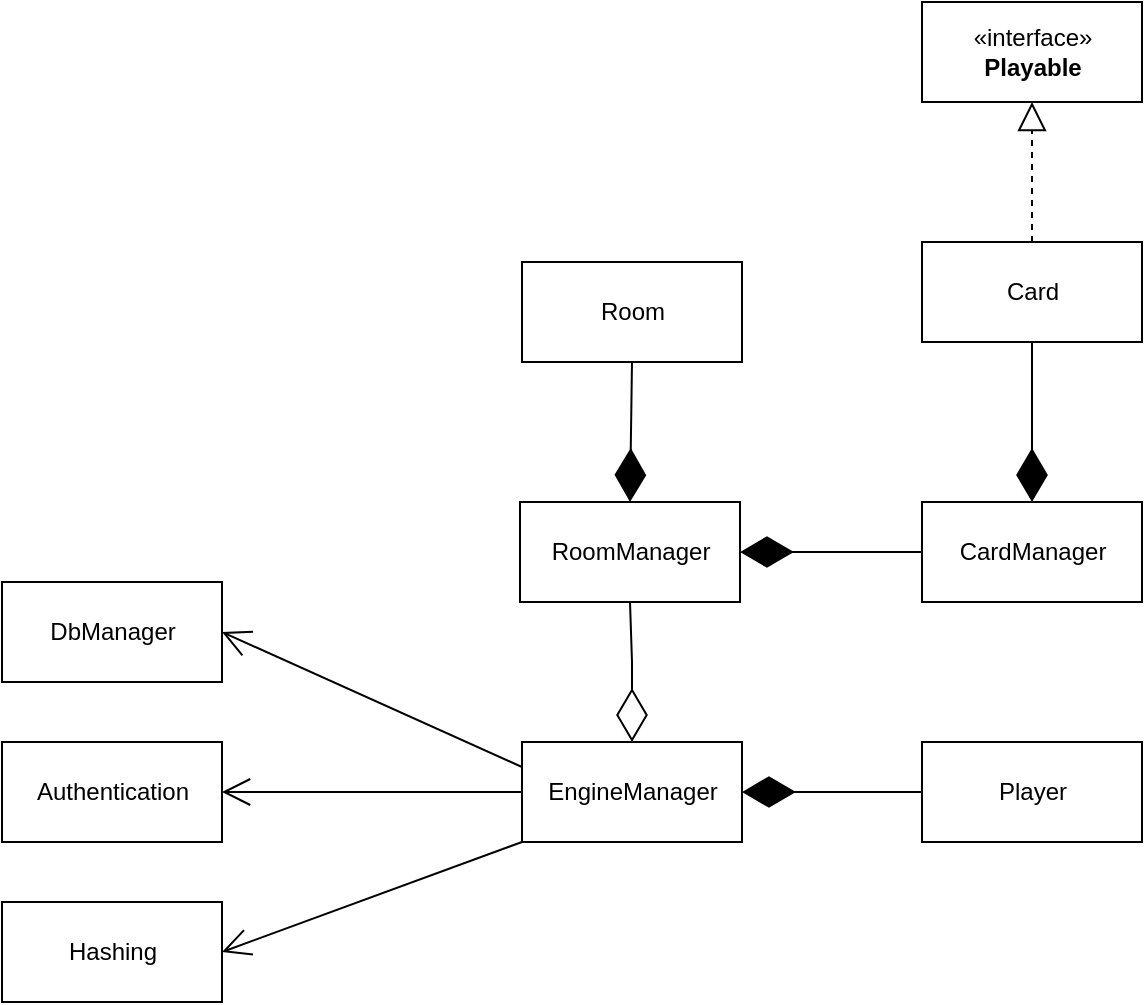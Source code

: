<mxfile version="18.0.1" type="device"><diagram id="C5RBs43oDa-KdzZeNtuy" name="Page-1"><mxGraphModel dx="1038" dy="649" grid="1" gridSize="10" guides="1" tooltips="1" connect="1" arrows="1" fold="1" page="1" pageScale="1" pageWidth="827" pageHeight="1169" math="0" shadow="0"><root><mxCell id="WIyWlLk6GJQsqaUBKTNV-0"/><mxCell id="WIyWlLk6GJQsqaUBKTNV-1" parent="WIyWlLk6GJQsqaUBKTNV-0"/><mxCell id="D5TNNKvxLqJRYsQFAPFb-0" value="«interface»&lt;br&gt;&lt;b&gt;Playable&lt;/b&gt;" style="html=1;" vertex="1" parent="WIyWlLk6GJQsqaUBKTNV-1"><mxGeometry x="560" y="30" width="110" height="50" as="geometry"/></mxCell><mxCell id="D5TNNKvxLqJRYsQFAPFb-1" value="Card" style="html=1;" vertex="1" parent="WIyWlLk6GJQsqaUBKTNV-1"><mxGeometry x="560" y="150" width="110" height="50" as="geometry"/></mxCell><mxCell id="D5TNNKvxLqJRYsQFAPFb-2" value="Room" style="html=1;" vertex="1" parent="WIyWlLk6GJQsqaUBKTNV-1"><mxGeometry x="360" y="160" width="110" height="50" as="geometry"/></mxCell><mxCell id="D5TNNKvxLqJRYsQFAPFb-3" value="Hashing" style="html=1;" vertex="1" parent="WIyWlLk6GJQsqaUBKTNV-1"><mxGeometry x="100" y="480" width="110" height="50" as="geometry"/></mxCell><mxCell id="D5TNNKvxLqJRYsQFAPFb-4" value="" style="endArrow=block;dashed=1;endFill=0;endSize=12;html=1;rounded=0;exitX=0.5;exitY=0;exitDx=0;exitDy=0;entryX=0.5;entryY=1;entryDx=0;entryDy=0;" edge="1" parent="WIyWlLk6GJQsqaUBKTNV-1" source="D5TNNKvxLqJRYsQFAPFb-1" target="D5TNNKvxLqJRYsQFAPFb-0"><mxGeometry width="160" relative="1" as="geometry"><mxPoint x="740" y="120" as="sourcePoint"/><mxPoint x="900" y="120" as="targetPoint"/></mxGeometry></mxCell><mxCell id="D5TNNKvxLqJRYsQFAPFb-5" value="RoomManager" style="html=1;" vertex="1" parent="WIyWlLk6GJQsqaUBKTNV-1"><mxGeometry x="359" y="280" width="110" height="50" as="geometry"/></mxCell><mxCell id="D5TNNKvxLqJRYsQFAPFb-6" value="Player" style="html=1;" vertex="1" parent="WIyWlLk6GJQsqaUBKTNV-1"><mxGeometry x="560" y="400" width="110" height="50" as="geometry"/></mxCell><mxCell id="D5TNNKvxLqJRYsQFAPFb-7" value="" style="endArrow=diamondThin;endFill=1;endSize=24;html=1;rounded=0;entryX=0.5;entryY=0;entryDx=0;entryDy=0;exitX=0.5;exitY=1;exitDx=0;exitDy=0;" edge="1" parent="WIyWlLk6GJQsqaUBKTNV-1" source="D5TNNKvxLqJRYsQFAPFb-2" target="D5TNNKvxLqJRYsQFAPFb-5"><mxGeometry width="160" relative="1" as="geometry"><mxPoint x="239" y="390" as="sourcePoint"/><mxPoint x="399" y="390" as="targetPoint"/></mxGeometry></mxCell><mxCell id="D5TNNKvxLqJRYsQFAPFb-8" value="Authentication" style="html=1;" vertex="1" parent="WIyWlLk6GJQsqaUBKTNV-1"><mxGeometry x="100" y="400" width="110" height="50" as="geometry"/></mxCell><mxCell id="D5TNNKvxLqJRYsQFAPFb-9" value="CardManager" style="html=1;" vertex="1" parent="WIyWlLk6GJQsqaUBKTNV-1"><mxGeometry x="560" y="280" width="110" height="50" as="geometry"/></mxCell><mxCell id="D5TNNKvxLqJRYsQFAPFb-10" value="" style="endArrow=diamondThin;endFill=1;endSize=24;html=1;rounded=0;entryX=0.5;entryY=0;entryDx=0;entryDy=0;exitX=0.5;exitY=1;exitDx=0;exitDy=0;" edge="1" parent="WIyWlLk6GJQsqaUBKTNV-1" source="D5TNNKvxLqJRYsQFAPFb-1" target="D5TNNKvxLqJRYsQFAPFb-9"><mxGeometry width="160" relative="1" as="geometry"><mxPoint x="560" y="430" as="sourcePoint"/><mxPoint x="720" y="430" as="targetPoint"/></mxGeometry></mxCell><mxCell id="D5TNNKvxLqJRYsQFAPFb-11" value="DbManager" style="html=1;" vertex="1" parent="WIyWlLk6GJQsqaUBKTNV-1"><mxGeometry x="100" y="320" width="110" height="50" as="geometry"/></mxCell><mxCell id="D5TNNKvxLqJRYsQFAPFb-12" value="EngineManager" style="html=1;" vertex="1" parent="WIyWlLk6GJQsqaUBKTNV-1"><mxGeometry x="360" y="400" width="110" height="50" as="geometry"/></mxCell><mxCell id="D5TNNKvxLqJRYsQFAPFb-13" value="" style="endArrow=diamondThin;endFill=0;endSize=24;html=1;rounded=0;entryX=0.5;entryY=0;entryDx=0;entryDy=0;exitX=0.5;exitY=1;exitDx=0;exitDy=0;" edge="1" parent="WIyWlLk6GJQsqaUBKTNV-1" source="D5TNNKvxLqJRYsQFAPFb-5" target="D5TNNKvxLqJRYsQFAPFb-12"><mxGeometry width="160" relative="1" as="geometry"><mxPoint x="640" y="440" as="sourcePoint"/><mxPoint x="800" y="440" as="targetPoint"/><Array as="points"><mxPoint x="415" y="360"/></Array></mxGeometry></mxCell><mxCell id="D5TNNKvxLqJRYsQFAPFb-16" value="" style="endArrow=diamondThin;endFill=1;endSize=24;html=1;rounded=0;entryX=1;entryY=0.5;entryDx=0;entryDy=0;exitX=0;exitY=0.5;exitDx=0;exitDy=0;" edge="1" parent="WIyWlLk6GJQsqaUBKTNV-1" source="D5TNNKvxLqJRYsQFAPFb-9" target="D5TNNKvxLqJRYsQFAPFb-5"><mxGeometry width="160" relative="1" as="geometry"><mxPoint x="450" y="330" as="sourcePoint"/><mxPoint x="610" y="330" as="targetPoint"/></mxGeometry></mxCell><mxCell id="D5TNNKvxLqJRYsQFAPFb-18" value="" style="endArrow=open;endFill=1;endSize=12;html=1;rounded=0;exitX=0;exitY=0.25;exitDx=0;exitDy=0;entryX=1;entryY=0.5;entryDx=0;entryDy=0;" edge="1" parent="WIyWlLk6GJQsqaUBKTNV-1" source="D5TNNKvxLqJRYsQFAPFb-12" target="D5TNNKvxLqJRYsQFAPFb-11"><mxGeometry width="160" relative="1" as="geometry"><mxPoint x="450" y="430" as="sourcePoint"/><mxPoint x="610" y="430" as="targetPoint"/></mxGeometry></mxCell><mxCell id="D5TNNKvxLqJRYsQFAPFb-19" value="" style="endArrow=open;endFill=1;endSize=12;html=1;rounded=0;exitX=0;exitY=0.5;exitDx=0;exitDy=0;entryX=1;entryY=0.5;entryDx=0;entryDy=0;" edge="1" parent="WIyWlLk6GJQsqaUBKTNV-1" source="D5TNNKvxLqJRYsQFAPFb-12" target="D5TNNKvxLqJRYsQFAPFb-8"><mxGeometry width="160" relative="1" as="geometry"><mxPoint x="450" y="430" as="sourcePoint"/><mxPoint x="610" y="430" as="targetPoint"/></mxGeometry></mxCell><mxCell id="D5TNNKvxLqJRYsQFAPFb-20" value="" style="endArrow=open;endFill=1;endSize=12;html=1;rounded=0;exitX=0;exitY=1;exitDx=0;exitDy=0;entryX=1;entryY=0.5;entryDx=0;entryDy=0;" edge="1" parent="WIyWlLk6GJQsqaUBKTNV-1" source="D5TNNKvxLqJRYsQFAPFb-12" target="D5TNNKvxLqJRYsQFAPFb-3"><mxGeometry width="160" relative="1" as="geometry"><mxPoint x="450" y="430" as="sourcePoint"/><mxPoint x="610" y="430" as="targetPoint"/></mxGeometry></mxCell><mxCell id="D5TNNKvxLqJRYsQFAPFb-21" value="" style="endArrow=diamondThin;endFill=1;endSize=24;html=1;rounded=0;entryX=1;entryY=0.5;entryDx=0;entryDy=0;exitX=0;exitY=0.5;exitDx=0;exitDy=0;" edge="1" parent="WIyWlLk6GJQsqaUBKTNV-1" source="D5TNNKvxLqJRYsQFAPFb-6" target="D5TNNKvxLqJRYsQFAPFb-12"><mxGeometry width="160" relative="1" as="geometry"><mxPoint x="520" y="540" as="sourcePoint"/><mxPoint x="670" y="540" as="targetPoint"/></mxGeometry></mxCell></root></mxGraphModel></diagram></mxfile>
